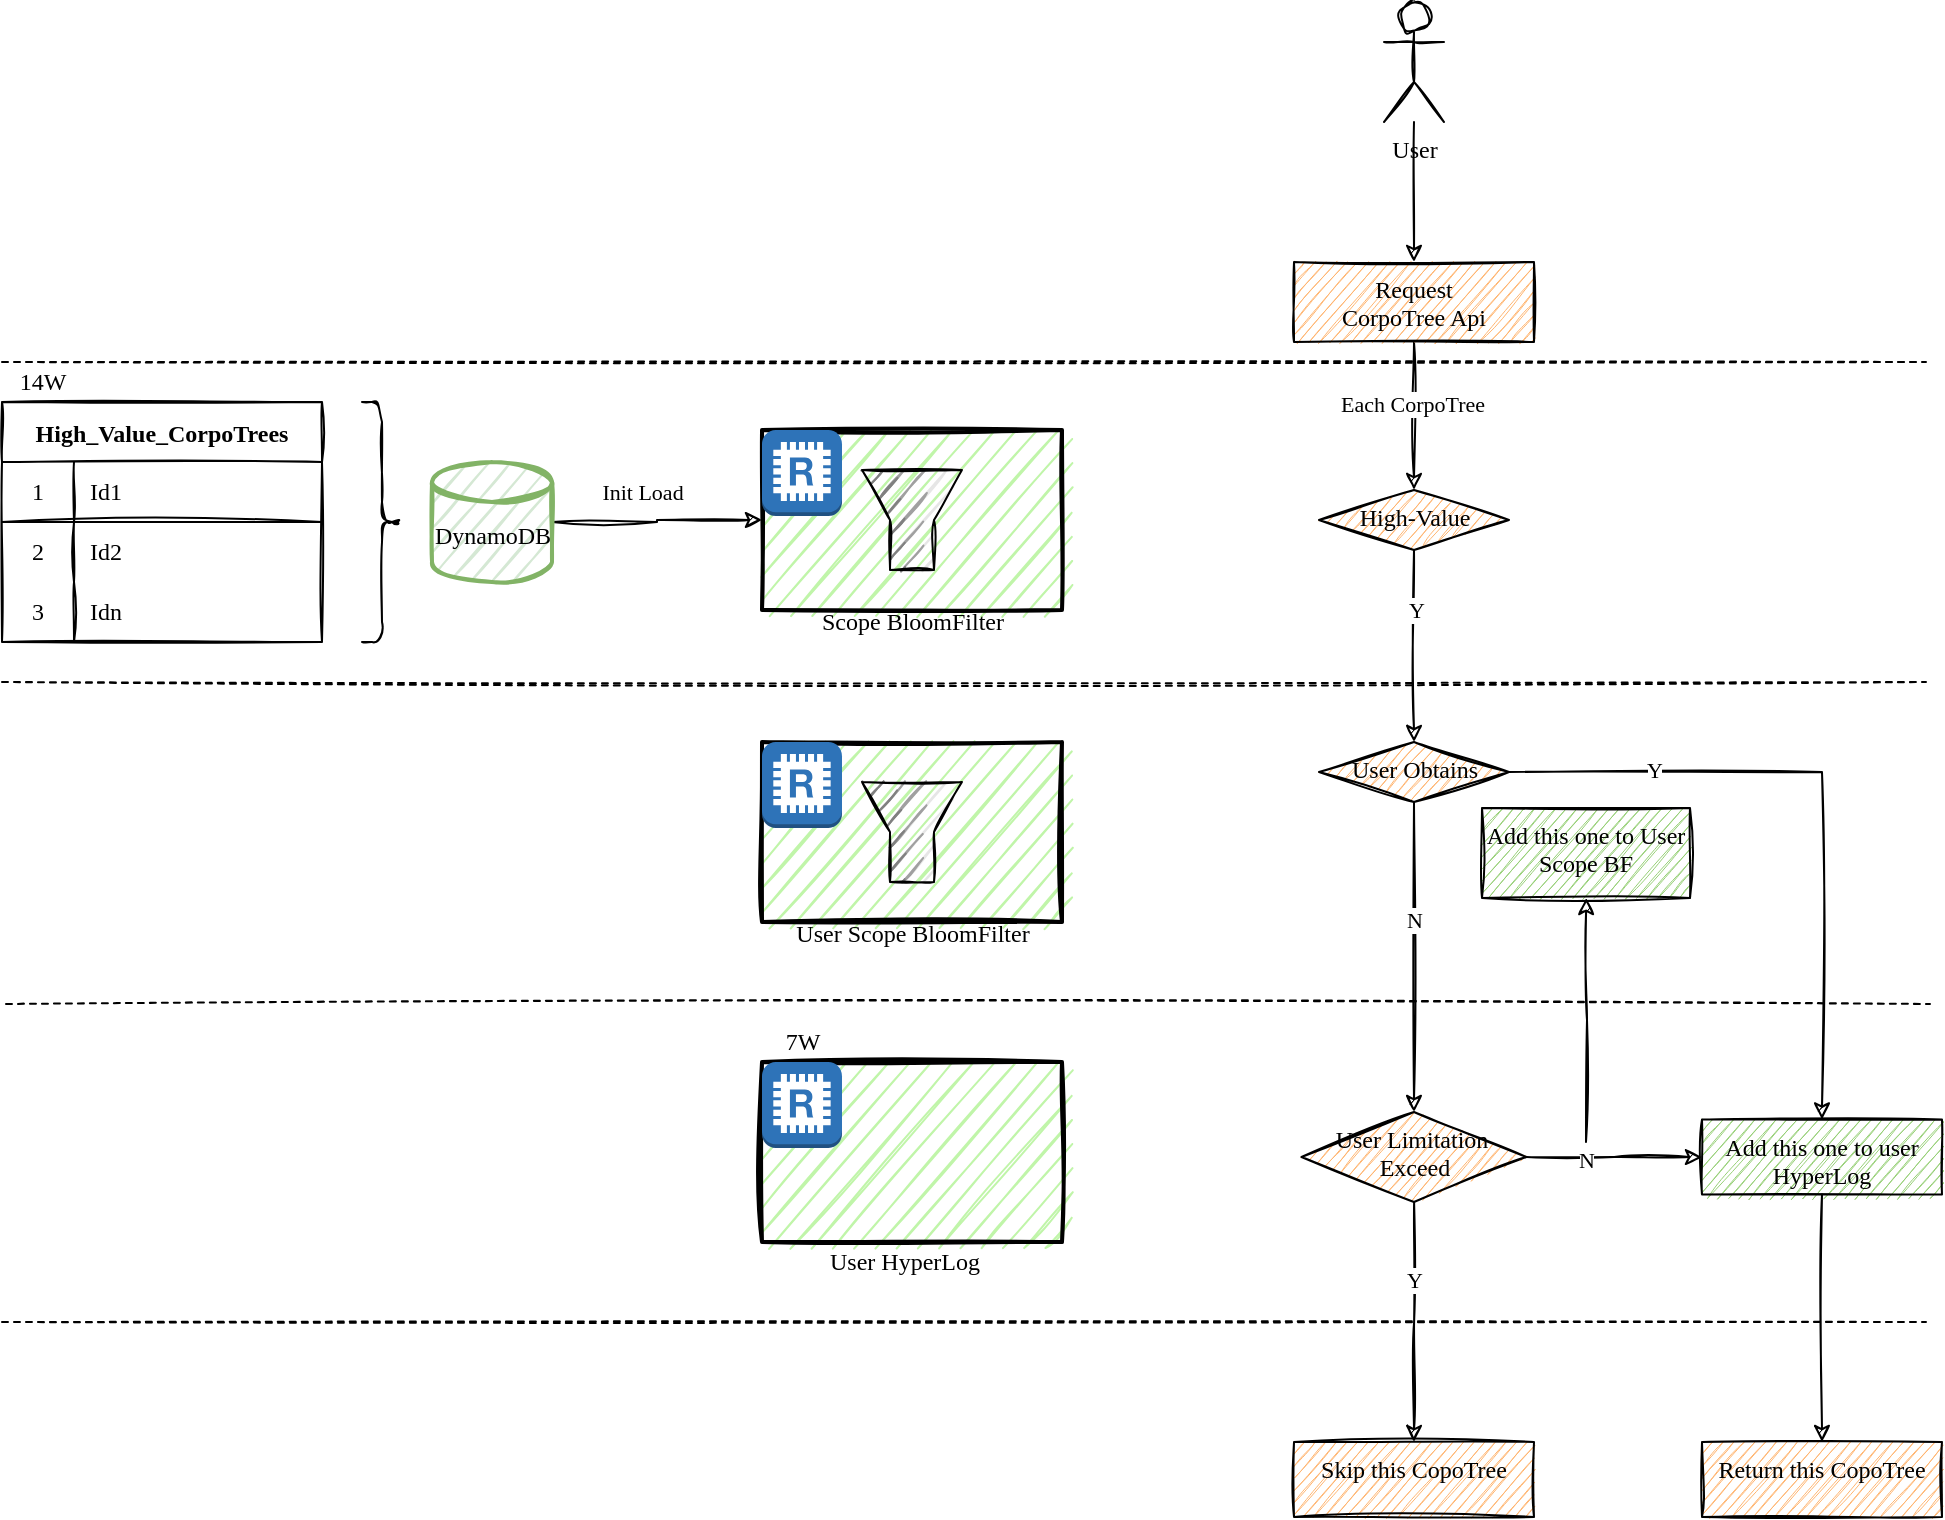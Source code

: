 <mxfile version="16.1.0" type="github">
  <diagram id="Bv0y6tIvnBOKkLBlnXyd" name="Data Flow">
    <mxGraphModel dx="918" dy="623" grid="1" gridSize="10" guides="1" tooltips="1" connect="1" arrows="1" fold="1" page="1" pageScale="1" pageWidth="827" pageHeight="1169" math="0" shadow="0">
      <root>
        <mxCell id="0" />
        <mxCell id="1" parent="0" />
        <mxCell id="hvwg3h25CJ3MVEDBDSs3-28" style="edgeStyle=orthogonalEdgeStyle;rounded=0;orthogonalLoop=1;jettySize=auto;html=1;entryX=0;entryY=0.5;entryDx=0;entryDy=0;entryPerimeter=0;fontFamily=Comic Sans MS;sketch=1;" edge="1" parent="1" source="hvwg3h25CJ3MVEDBDSs3-5" target="hvwg3h25CJ3MVEDBDSs3-21">
          <mxGeometry relative="1" as="geometry" />
        </mxCell>
        <mxCell id="hvwg3h25CJ3MVEDBDSs3-30" value="Init Load" style="edgeLabel;html=1;align=center;verticalAlign=middle;resizable=0;points=[];fontFamily=Comic Sans MS;" vertex="1" connectable="0" parent="hvwg3h25CJ3MVEDBDSs3-28">
          <mxGeometry x="0.071" y="4" relative="1" as="geometry">
            <mxPoint x="-11" y="-10" as="offset" />
          </mxGeometry>
        </mxCell>
        <mxCell id="hvwg3h25CJ3MVEDBDSs3-5" value="" style="strokeWidth=2;html=1;shape=mxgraph.flowchart.database;whiteSpace=wrap;sketch=1;fillColor=#d5e8d4;strokeColor=#82b366;" vertex="1" parent="1">
          <mxGeometry x="255" y="250" width="60" height="60" as="geometry" />
        </mxCell>
        <mxCell id="hvwg3h25CJ3MVEDBDSs3-6" value="&lt;font face=&quot;Comic Sans MS&quot;&gt;DynamoDB&lt;/font&gt;" style="text;html=1;align=center;verticalAlign=middle;resizable=0;points=[];autosize=1;strokeColor=none;fillColor=none;" vertex="1" parent="1">
          <mxGeometry x="250" y="277" width="70" height="20" as="geometry" />
        </mxCell>
        <mxCell id="hvwg3h25CJ3MVEDBDSs3-8" value="High_Value_CorpoTrees" style="shape=table;startSize=30;container=1;collapsible=0;childLayout=tableLayout;fixedRows=1;rowLines=0;fontStyle=1;align=center;pointerEvents=1;sketch=1;fontFamily=Comic Sans MS;" vertex="1" parent="1">
          <mxGeometry x="40" y="220" width="160" height="120" as="geometry" />
        </mxCell>
        <mxCell id="hvwg3h25CJ3MVEDBDSs3-9" value="" style="shape=partialRectangle;html=1;whiteSpace=wrap;collapsible=0;dropTarget=0;pointerEvents=1;fillColor=none;top=0;left=0;bottom=1;right=0;points=[[0,0.5],[1,0.5]];portConstraint=eastwest;sketch=1;fontFamily=Comic Sans MS;" vertex="1" parent="hvwg3h25CJ3MVEDBDSs3-8">
          <mxGeometry y="30" width="160" height="30" as="geometry" />
        </mxCell>
        <mxCell id="hvwg3h25CJ3MVEDBDSs3-10" value="1" style="shape=partialRectangle;html=1;whiteSpace=wrap;connectable=0;fillColor=none;top=0;left=0;bottom=0;right=0;overflow=hidden;pointerEvents=1;sketch=1;fontFamily=Comic Sans MS;" vertex="1" parent="hvwg3h25CJ3MVEDBDSs3-9">
          <mxGeometry width="36" height="30" as="geometry">
            <mxRectangle width="36" height="30" as="alternateBounds" />
          </mxGeometry>
        </mxCell>
        <mxCell id="hvwg3h25CJ3MVEDBDSs3-11" value="Id1" style="shape=partialRectangle;html=1;whiteSpace=wrap;connectable=0;fillColor=none;top=0;left=0;bottom=0;right=0;align=left;spacingLeft=6;overflow=hidden;pointerEvents=1;sketch=1;fontFamily=Comic Sans MS;" vertex="1" parent="hvwg3h25CJ3MVEDBDSs3-9">
          <mxGeometry x="36" width="124" height="30" as="geometry">
            <mxRectangle width="124" height="30" as="alternateBounds" />
          </mxGeometry>
        </mxCell>
        <mxCell id="hvwg3h25CJ3MVEDBDSs3-12" value="" style="shape=partialRectangle;html=1;whiteSpace=wrap;collapsible=0;dropTarget=0;pointerEvents=1;fillColor=none;top=0;left=0;bottom=0;right=0;points=[[0,0.5],[1,0.5]];portConstraint=eastwest;sketch=1;fontFamily=Comic Sans MS;" vertex="1" parent="hvwg3h25CJ3MVEDBDSs3-8">
          <mxGeometry y="60" width="160" height="30" as="geometry" />
        </mxCell>
        <mxCell id="hvwg3h25CJ3MVEDBDSs3-13" value="2" style="shape=partialRectangle;html=1;whiteSpace=wrap;connectable=0;fillColor=none;top=0;left=0;bottom=0;right=0;overflow=hidden;pointerEvents=1;sketch=1;fontFamily=Comic Sans MS;" vertex="1" parent="hvwg3h25CJ3MVEDBDSs3-12">
          <mxGeometry width="36" height="30" as="geometry">
            <mxRectangle width="36" height="30" as="alternateBounds" />
          </mxGeometry>
        </mxCell>
        <mxCell id="hvwg3h25CJ3MVEDBDSs3-14" value="Id2" style="shape=partialRectangle;html=1;whiteSpace=wrap;connectable=0;fillColor=none;top=0;left=0;bottom=0;right=0;align=left;spacingLeft=6;overflow=hidden;pointerEvents=1;sketch=1;fontFamily=Comic Sans MS;" vertex="1" parent="hvwg3h25CJ3MVEDBDSs3-12">
          <mxGeometry x="36" width="124" height="30" as="geometry">
            <mxRectangle width="124" height="30" as="alternateBounds" />
          </mxGeometry>
        </mxCell>
        <mxCell id="hvwg3h25CJ3MVEDBDSs3-15" value="" style="shape=partialRectangle;html=1;whiteSpace=wrap;collapsible=0;dropTarget=0;pointerEvents=1;fillColor=none;top=0;left=0;bottom=0;right=0;points=[[0,0.5],[1,0.5]];portConstraint=eastwest;sketch=1;fontFamily=Comic Sans MS;" vertex="1" parent="hvwg3h25CJ3MVEDBDSs3-8">
          <mxGeometry y="90" width="160" height="30" as="geometry" />
        </mxCell>
        <mxCell id="hvwg3h25CJ3MVEDBDSs3-16" value="3" style="shape=partialRectangle;html=1;whiteSpace=wrap;connectable=0;fillColor=none;top=0;left=0;bottom=0;right=0;overflow=hidden;pointerEvents=1;sketch=1;fontFamily=Comic Sans MS;" vertex="1" parent="hvwg3h25CJ3MVEDBDSs3-15">
          <mxGeometry width="36" height="30" as="geometry">
            <mxRectangle width="36" height="30" as="alternateBounds" />
          </mxGeometry>
        </mxCell>
        <mxCell id="hvwg3h25CJ3MVEDBDSs3-17" value="Idn" style="shape=partialRectangle;html=1;whiteSpace=wrap;connectable=0;fillColor=none;top=0;left=0;bottom=0;right=0;align=left;spacingLeft=6;overflow=hidden;pointerEvents=1;sketch=1;fontFamily=Comic Sans MS;" vertex="1" parent="hvwg3h25CJ3MVEDBDSs3-15">
          <mxGeometry x="36" width="124" height="30" as="geometry">
            <mxRectangle width="124" height="30" as="alternateBounds" />
          </mxGeometry>
        </mxCell>
        <mxCell id="hvwg3h25CJ3MVEDBDSs3-20" value="" style="shape=curlyBracket;whiteSpace=wrap;html=1;rounded=1;flipH=1;sketch=1;fontFamily=Comic Sans MS;" vertex="1" parent="1">
          <mxGeometry x="220" y="220" width="20" height="120" as="geometry" />
        </mxCell>
        <mxCell id="hvwg3h25CJ3MVEDBDSs3-21" value="" style="strokeWidth=2;outlineConnect=0;dashed=0;align=center;fontSize=8;fillColor=#c0f5a9;verticalLabelPosition=bottom;verticalAlign=top;shape=mxgraph.eip.message_filter;sketch=1;fontFamily=Comic Sans MS;" vertex="1" parent="1">
          <mxGeometry x="420" y="234" width="150" height="90" as="geometry" />
        </mxCell>
        <mxCell id="hvwg3h25CJ3MVEDBDSs3-26" value="" style="outlineConnect=0;dashed=0;verticalLabelPosition=bottom;verticalAlign=top;align=center;html=1;shape=mxgraph.aws3.redis;fillColor=#2E73B8;gradientColor=none;sketch=0;fontFamily=Comic Sans MS;" vertex="1" parent="1">
          <mxGeometry x="420" y="234" width="40" height="43" as="geometry" />
        </mxCell>
        <mxCell id="hvwg3h25CJ3MVEDBDSs3-27" value="Scope BloomFilter" style="text;html=1;align=center;verticalAlign=middle;resizable=0;points=[];autosize=1;strokeColor=none;fillColor=none;fontFamily=Comic Sans MS;" vertex="1" parent="1">
          <mxGeometry x="435" y="320" width="120" height="20" as="geometry" />
        </mxCell>
        <mxCell id="hvwg3h25CJ3MVEDBDSs3-31" value="" style="strokeWidth=2;outlineConnect=0;dashed=0;align=center;fontSize=8;fillColor=#c0f5a9;verticalLabelPosition=bottom;verticalAlign=top;shape=mxgraph.eip.message_filter;sketch=1;fontFamily=Comic Sans MS;" vertex="1" parent="1">
          <mxGeometry x="420" y="390" width="150" height="90" as="geometry" />
        </mxCell>
        <mxCell id="hvwg3h25CJ3MVEDBDSs3-32" value="" style="outlineConnect=0;dashed=0;verticalLabelPosition=bottom;verticalAlign=top;align=center;html=1;shape=mxgraph.aws3.redis;fillColor=#2E73B8;gradientColor=none;sketch=0;fontFamily=Comic Sans MS;" vertex="1" parent="1">
          <mxGeometry x="420" y="390" width="40" height="43" as="geometry" />
        </mxCell>
        <mxCell id="hvwg3h25CJ3MVEDBDSs3-33" value="User Scope BloomFilter" style="text;html=1;align=center;verticalAlign=middle;resizable=0;points=[];autosize=1;strokeColor=none;fillColor=none;fontFamily=Comic Sans MS;" vertex="1" parent="1">
          <mxGeometry x="420" y="476" width="150" height="20" as="geometry" />
        </mxCell>
        <mxCell id="hvwg3h25CJ3MVEDBDSs3-34" value="" style="strokeWidth=2;dashed=0;align=center;fontSize=8;shape=rect;fillColor=#c0f5a9;verticalLabelPosition=bottom;verticalAlign=top;sketch=1;fontFamily=Comic Sans MS;" vertex="1" parent="1">
          <mxGeometry x="420" y="550" width="150" height="90" as="geometry" />
        </mxCell>
        <mxCell id="hvwg3h25CJ3MVEDBDSs3-35" value="User HyperLog" style="text;html=1;align=center;verticalAlign=middle;resizable=0;points=[];autosize=1;strokeColor=none;fillColor=none;fontFamily=Comic Sans MS;" vertex="1" parent="1">
          <mxGeometry x="441" y="640" width="100" height="20" as="geometry" />
        </mxCell>
        <mxCell id="hvwg3h25CJ3MVEDBDSs3-36" value="" style="outlineConnect=0;dashed=0;verticalLabelPosition=bottom;verticalAlign=top;align=center;html=1;shape=mxgraph.aws3.redis;fillColor=#2E73B8;gradientColor=none;sketch=0;fontFamily=Comic Sans MS;" vertex="1" parent="1">
          <mxGeometry x="420" y="550" width="40" height="43" as="geometry" />
        </mxCell>
        <mxCell id="hvwg3h25CJ3MVEDBDSs3-41" value="" style="edgeStyle=orthogonalEdgeStyle;rounded=0;sketch=1;orthogonalLoop=1;jettySize=auto;html=1;fontFamily=Comic Sans MS;" edge="1" parent="1" source="hvwg3h25CJ3MVEDBDSs3-37" target="hvwg3h25CJ3MVEDBDSs3-40">
          <mxGeometry relative="1" as="geometry" />
        </mxCell>
        <mxCell id="hvwg3h25CJ3MVEDBDSs3-37" value="User" style="shape=umlActor;verticalLabelPosition=bottom;verticalAlign=top;html=1;outlineConnect=0;sketch=1;fontFamily=Comic Sans MS;" vertex="1" parent="1">
          <mxGeometry x="731" y="20" width="30" height="60" as="geometry" />
        </mxCell>
        <mxCell id="hvwg3h25CJ3MVEDBDSs3-47" value="" style="edgeStyle=orthogonalEdgeStyle;rounded=0;sketch=1;orthogonalLoop=1;jettySize=auto;html=1;fontFamily=Comic Sans MS;" edge="1" parent="1" source="hvwg3h25CJ3MVEDBDSs3-40" target="hvwg3h25CJ3MVEDBDSs3-46">
          <mxGeometry relative="1" as="geometry" />
        </mxCell>
        <mxCell id="hvwg3h25CJ3MVEDBDSs3-48" value="Each CorpoTree" style="edgeLabel;html=1;align=center;verticalAlign=middle;resizable=0;points=[];fontFamily=Comic Sans MS;" vertex="1" connectable="0" parent="hvwg3h25CJ3MVEDBDSs3-47">
          <mxGeometry x="-0.182" y="-1" relative="1" as="geometry">
            <mxPoint as="offset" />
          </mxGeometry>
        </mxCell>
        <mxCell id="hvwg3h25CJ3MVEDBDSs3-40" value="Request&lt;br&gt;CorpoTree Api" style="whiteSpace=wrap;html=1;fontFamily=Comic Sans MS;verticalAlign=top;sketch=1;fillColor=#FFB570;" vertex="1" parent="1">
          <mxGeometry x="686" y="150" width="120" height="40" as="geometry" />
        </mxCell>
        <mxCell id="hvwg3h25CJ3MVEDBDSs3-50" value="" style="edgeStyle=orthogonalEdgeStyle;rounded=0;sketch=1;orthogonalLoop=1;jettySize=auto;html=1;fontFamily=Comic Sans MS;" edge="1" parent="1" source="hvwg3h25CJ3MVEDBDSs3-46" target="hvwg3h25CJ3MVEDBDSs3-49">
          <mxGeometry relative="1" as="geometry" />
        </mxCell>
        <mxCell id="hvwg3h25CJ3MVEDBDSs3-51" value="Y" style="edgeLabel;html=1;align=center;verticalAlign=middle;resizable=0;points=[];fontFamily=Comic Sans MS;" vertex="1" connectable="0" parent="hvwg3h25CJ3MVEDBDSs3-50">
          <mxGeometry x="-0.381" y="1" relative="1" as="geometry">
            <mxPoint as="offset" />
          </mxGeometry>
        </mxCell>
        <mxCell id="hvwg3h25CJ3MVEDBDSs3-46" value="High-Value" style="rhombus;whiteSpace=wrap;html=1;fontFamily=Comic Sans MS;verticalAlign=top;fillColor=#FFB570;sketch=1;" vertex="1" parent="1">
          <mxGeometry x="698.5" y="264" width="95" height="30" as="geometry" />
        </mxCell>
        <mxCell id="hvwg3h25CJ3MVEDBDSs3-55" style="edgeStyle=orthogonalEdgeStyle;rounded=0;sketch=1;orthogonalLoop=1;jettySize=auto;html=1;entryX=0.5;entryY=0;entryDx=0;entryDy=0;fontFamily=Comic Sans MS;" edge="1" parent="1" source="hvwg3h25CJ3MVEDBDSs3-49" target="hvwg3h25CJ3MVEDBDSs3-54">
          <mxGeometry relative="1" as="geometry" />
        </mxCell>
        <mxCell id="hvwg3h25CJ3MVEDBDSs3-57" value="N" style="edgeLabel;html=1;align=center;verticalAlign=middle;resizable=0;points=[];fontFamily=Comic Sans MS;" vertex="1" connectable="0" parent="hvwg3h25CJ3MVEDBDSs3-55">
          <mxGeometry x="-0.246" relative="1" as="geometry">
            <mxPoint as="offset" />
          </mxGeometry>
        </mxCell>
        <mxCell id="hvwg3h25CJ3MVEDBDSs3-75" style="edgeStyle=orthogonalEdgeStyle;rounded=0;sketch=1;orthogonalLoop=1;jettySize=auto;html=1;entryX=0.5;entryY=0;entryDx=0;entryDy=0;fontFamily=Comic Sans MS;" edge="1" parent="1" source="hvwg3h25CJ3MVEDBDSs3-49" target="hvwg3h25CJ3MVEDBDSs3-60">
          <mxGeometry relative="1" as="geometry" />
        </mxCell>
        <mxCell id="hvwg3h25CJ3MVEDBDSs3-77" value="Y" style="edgeLabel;html=1;align=center;verticalAlign=middle;resizable=0;points=[];fontFamily=Comic Sans MS;" vertex="1" connectable="0" parent="hvwg3h25CJ3MVEDBDSs3-75">
          <mxGeometry x="-0.567" y="1" relative="1" as="geometry">
            <mxPoint x="1" as="offset" />
          </mxGeometry>
        </mxCell>
        <mxCell id="hvwg3h25CJ3MVEDBDSs3-49" value="User Obtains" style="rhombus;whiteSpace=wrap;html=1;fontFamily=Comic Sans MS;verticalAlign=top;fillColor=#FFB570;sketch=1;" vertex="1" parent="1">
          <mxGeometry x="698.5" y="390" width="95" height="30" as="geometry" />
        </mxCell>
        <mxCell id="hvwg3h25CJ3MVEDBDSs3-61" value="" style="edgeStyle=orthogonalEdgeStyle;rounded=0;sketch=1;orthogonalLoop=1;jettySize=auto;html=1;fontFamily=Comic Sans MS;" edge="1" parent="1" source="hvwg3h25CJ3MVEDBDSs3-54" target="hvwg3h25CJ3MVEDBDSs3-60">
          <mxGeometry relative="1" as="geometry" />
        </mxCell>
        <mxCell id="hvwg3h25CJ3MVEDBDSs3-62" value="N" style="edgeLabel;html=1;align=center;verticalAlign=middle;resizable=0;points=[];fontFamily=Comic Sans MS;" vertex="1" connectable="0" parent="hvwg3h25CJ3MVEDBDSs3-61">
          <mxGeometry x="-0.338" y="-1" relative="1" as="geometry">
            <mxPoint as="offset" />
          </mxGeometry>
        </mxCell>
        <mxCell id="hvwg3h25CJ3MVEDBDSs3-64" style="edgeStyle=orthogonalEdgeStyle;rounded=0;sketch=1;orthogonalLoop=1;jettySize=auto;html=1;entryX=0.5;entryY=0;entryDx=0;entryDy=0;fontFamily=Comic Sans MS;" edge="1" parent="1" source="hvwg3h25CJ3MVEDBDSs3-54" target="hvwg3h25CJ3MVEDBDSs3-63">
          <mxGeometry relative="1" as="geometry" />
        </mxCell>
        <mxCell id="hvwg3h25CJ3MVEDBDSs3-65" value="Y" style="edgeLabel;html=1;align=center;verticalAlign=middle;resizable=0;points=[];fontFamily=Comic Sans MS;" vertex="1" connectable="0" parent="hvwg3h25CJ3MVEDBDSs3-64">
          <mxGeometry x="-0.363" relative="1" as="geometry">
            <mxPoint y="1" as="offset" />
          </mxGeometry>
        </mxCell>
        <mxCell id="hvwg3h25CJ3MVEDBDSs3-74" style="edgeStyle=orthogonalEdgeStyle;rounded=0;sketch=1;orthogonalLoop=1;jettySize=auto;html=1;entryX=0.5;entryY=1;entryDx=0;entryDy=0;fontFamily=Comic Sans MS;" edge="1" parent="1" target="hvwg3h25CJ3MVEDBDSs3-69">
          <mxGeometry relative="1" as="geometry">
            <mxPoint x="832" y="590" as="sourcePoint" />
          </mxGeometry>
        </mxCell>
        <mxCell id="hvwg3h25CJ3MVEDBDSs3-54" value="User Limitation&amp;nbsp;&lt;br&gt;Exceed" style="rhombus;whiteSpace=wrap;html=1;fontFamily=Comic Sans MS;verticalAlign=top;fillColor=#FFB570;sketch=1;" vertex="1" parent="1">
          <mxGeometry x="689.75" y="575" width="112.5" height="45" as="geometry" />
        </mxCell>
        <mxCell id="hvwg3h25CJ3MVEDBDSs3-58" value="14W" style="text;html=1;align=center;verticalAlign=middle;resizable=0;points=[];autosize=1;strokeColor=none;fillColor=none;fontFamily=Comic Sans MS;" vertex="1" parent="1">
          <mxGeometry x="40" y="200" width="40" height="20" as="geometry" />
        </mxCell>
        <mxCell id="hvwg3h25CJ3MVEDBDSs3-59" value="7W" style="text;html=1;align=center;verticalAlign=middle;resizable=0;points=[];autosize=1;strokeColor=none;fillColor=none;fontFamily=Comic Sans MS;" vertex="1" parent="1">
          <mxGeometry x="420" y="530" width="40" height="20" as="geometry" />
        </mxCell>
        <mxCell id="hvwg3h25CJ3MVEDBDSs3-76" style="edgeStyle=orthogonalEdgeStyle;rounded=0;sketch=1;orthogonalLoop=1;jettySize=auto;html=1;entryX=0.5;entryY=0;entryDx=0;entryDy=0;fontFamily=Comic Sans MS;" edge="1" parent="1" source="hvwg3h25CJ3MVEDBDSs3-60" target="hvwg3h25CJ3MVEDBDSs3-66">
          <mxGeometry relative="1" as="geometry" />
        </mxCell>
        <mxCell id="hvwg3h25CJ3MVEDBDSs3-60" value="Add this one to user HyperLog" style="whiteSpace=wrap;html=1;fontFamily=Comic Sans MS;verticalAlign=top;fillColor=#97D077;sketch=1;" vertex="1" parent="1">
          <mxGeometry x="890" y="578.75" width="120" height="37.5" as="geometry" />
        </mxCell>
        <mxCell id="hvwg3h25CJ3MVEDBDSs3-63" value="Skip this CopoTree" style="whiteSpace=wrap;html=1;fontFamily=Comic Sans MS;verticalAlign=top;fillColor=#FFB570;sketch=1;" vertex="1" parent="1">
          <mxGeometry x="686" y="740" width="120" height="37.5" as="geometry" />
        </mxCell>
        <mxCell id="hvwg3h25CJ3MVEDBDSs3-66" value="Return this CopoTree" style="whiteSpace=wrap;html=1;fontFamily=Comic Sans MS;verticalAlign=top;fillColor=#FFB570;sketch=1;" vertex="1" parent="1">
          <mxGeometry x="890" y="740" width="120" height="37.5" as="geometry" />
        </mxCell>
        <mxCell id="hvwg3h25CJ3MVEDBDSs3-69" value="Add this one to User Scope BF" style="whiteSpace=wrap;html=1;fontFamily=Comic Sans MS;verticalAlign=top;fillColor=#97D077;sketch=1;" vertex="1" parent="1">
          <mxGeometry x="780" y="423" width="104" height="45" as="geometry" />
        </mxCell>
        <mxCell id="hvwg3h25CJ3MVEDBDSs3-78" value="" style="endArrow=none;dashed=1;html=1;rounded=0;sketch=1;fontFamily=Comic Sans MS;" edge="1" parent="1">
          <mxGeometry width="50" height="50" relative="1" as="geometry">
            <mxPoint x="40" y="200" as="sourcePoint" />
            <mxPoint x="1002" y="200" as="targetPoint" />
          </mxGeometry>
        </mxCell>
        <mxCell id="hvwg3h25CJ3MVEDBDSs3-81" value="" style="endArrow=none;dashed=1;html=1;rounded=0;sketch=1;fontFamily=Comic Sans MS;" edge="1" parent="1">
          <mxGeometry width="50" height="50" relative="1" as="geometry">
            <mxPoint x="42" y="521" as="sourcePoint" />
            <mxPoint x="1004" y="521" as="targetPoint" />
          </mxGeometry>
        </mxCell>
        <mxCell id="hvwg3h25CJ3MVEDBDSs3-83" value="" style="endArrow=none;dashed=1;html=1;rounded=0;sketch=1;fontFamily=Comic Sans MS;" edge="1" parent="1">
          <mxGeometry width="50" height="50" relative="1" as="geometry">
            <mxPoint x="40" y="360" as="sourcePoint" />
            <mxPoint x="1002" y="360" as="targetPoint" />
          </mxGeometry>
        </mxCell>
        <mxCell id="hvwg3h25CJ3MVEDBDSs3-87" value="" style="endArrow=none;dashed=1;html=1;rounded=0;sketch=1;fontFamily=Comic Sans MS;" edge="1" parent="1">
          <mxGeometry width="50" height="50" relative="1" as="geometry">
            <mxPoint x="40" y="680" as="sourcePoint" />
            <mxPoint x="1002" y="680" as="targetPoint" />
          </mxGeometry>
        </mxCell>
      </root>
    </mxGraphModel>
  </diagram>
</mxfile>
